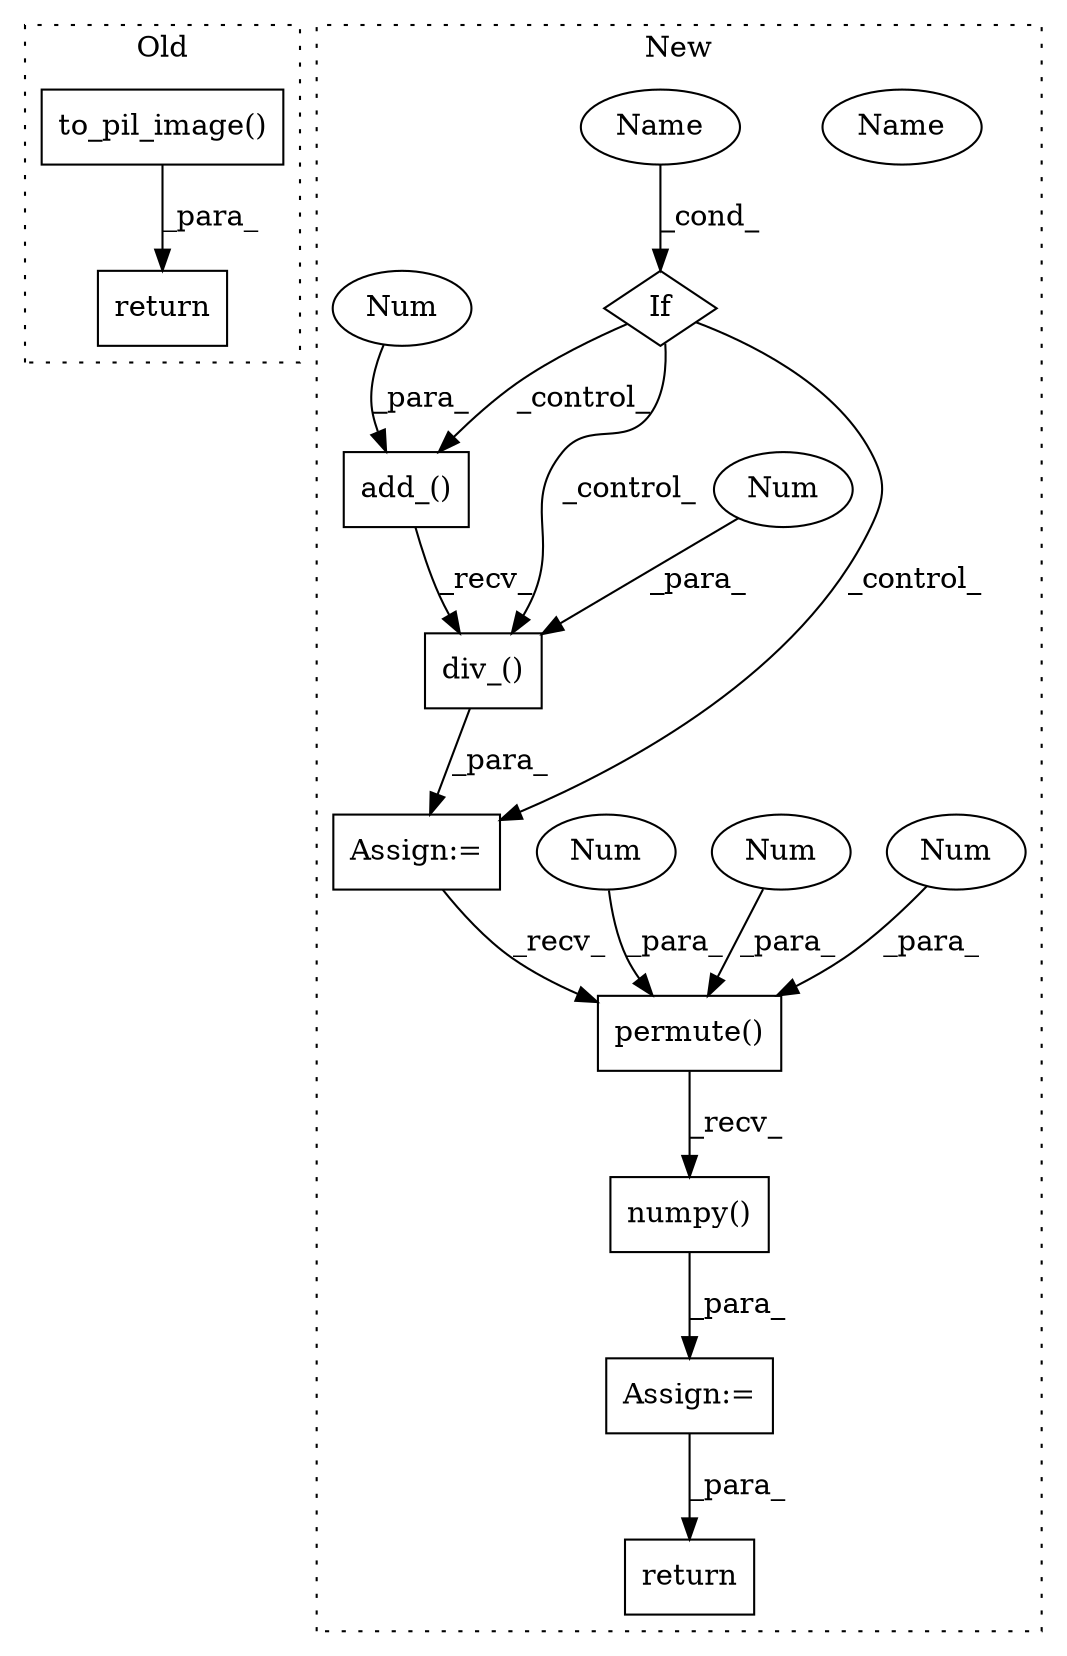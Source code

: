digraph G {
subgraph cluster0 {
1 [label="to_pil_image()" a="75" s="2578,2599" l="15,1" shape="box"];
15 [label="return" a="93" s="2571" l="7" shape="box"];
label = "Old";
style="dotted";
}
subgraph cluster1 {
2 [label="numpy()" a="75" s="3313" l="74" shape="box"];
3 [label="permute()" a="75" s="3313,3347" l="27,1" shape="box"];
4 [label="Num" a="76" s="3340" l="1" shape="ellipse"];
5 [label="Num" a="76" s="3343" l="1" shape="ellipse"];
6 [label="Num" a="76" s="3346" l="1" shape="ellipse"];
7 [label="add_()" a="75" s="3229,3244" l="12,1" shape="box"];
8 [label="If" a="96" s="3197" l="3" shape="diamond"];
9 [label="Num" a="76" s="3241" l="3" shape="ellipse"];
10 [label="div_()" a="75" s="3229,3254" l="22,1" shape="box"];
11 [label="Num" a="76" s="3251" l="3" shape="ellipse"];
12 [label="Name" a="87" s="3200" l="10" shape="ellipse"];
13 [label="Assign:=" a="68" s="3310" l="3" shape="box"];
14 [label="Assign:=" a="68" s="3226" l="3" shape="box"];
16 [label="return" a="93" s="3409" l="7" shape="box"];
17 [label="Name" a="87" s="3200" l="10" shape="ellipse"];
label = "New";
style="dotted";
}
1 -> 15 [label="_para_"];
2 -> 13 [label="_para_"];
3 -> 2 [label="_recv_"];
4 -> 3 [label="_para_"];
5 -> 3 [label="_para_"];
6 -> 3 [label="_para_"];
7 -> 10 [label="_recv_"];
8 -> 7 [label="_control_"];
8 -> 10 [label="_control_"];
8 -> 14 [label="_control_"];
9 -> 7 [label="_para_"];
10 -> 14 [label="_para_"];
11 -> 10 [label="_para_"];
13 -> 16 [label="_para_"];
14 -> 3 [label="_recv_"];
17 -> 8 [label="_cond_"];
}